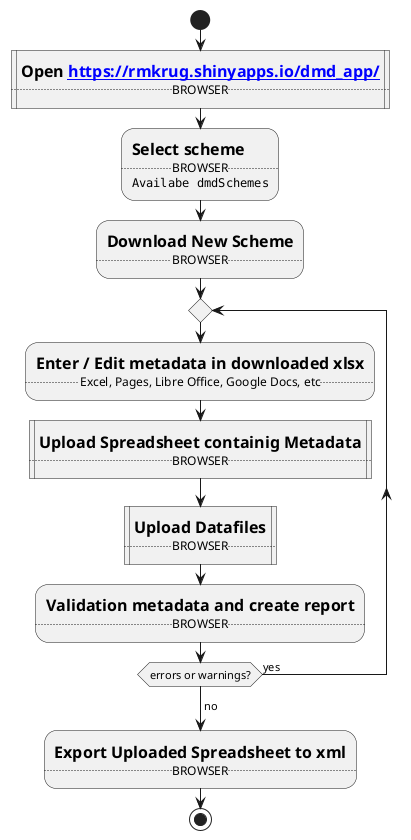 #!/usr/local/bin/plantuml

@startuml


start
''''''''''''
:= Open [[https://rmkrug.shinyapps.io/dmd_app/]]
..BROWSER..|
''''''''''''
:= Select scheme 
..BROWSER..
""Availabe dmdSchemes"";
''''''''''''
:= Download New Scheme
..BROWSER..;
''''''''''''
repeat
  := Enter / Edit metadata in downloaded xlsx
  ..Excel, Pages, Libre Office, Google Docs, etc..;
  := Upload Spreadsheet containig Metadata
  ..BROWSER..|
  := Upload Datafiles
  ..BROWSER..|
  := Validation metadata and create report
  ..BROWSER..;
repeat while (errors or warnings?) is (yes)
-> no;
''''''''''''
:= Export Uploaded Spreadsheet to xml
..BROWSER..;
''''''''''''
stop

@enduml

